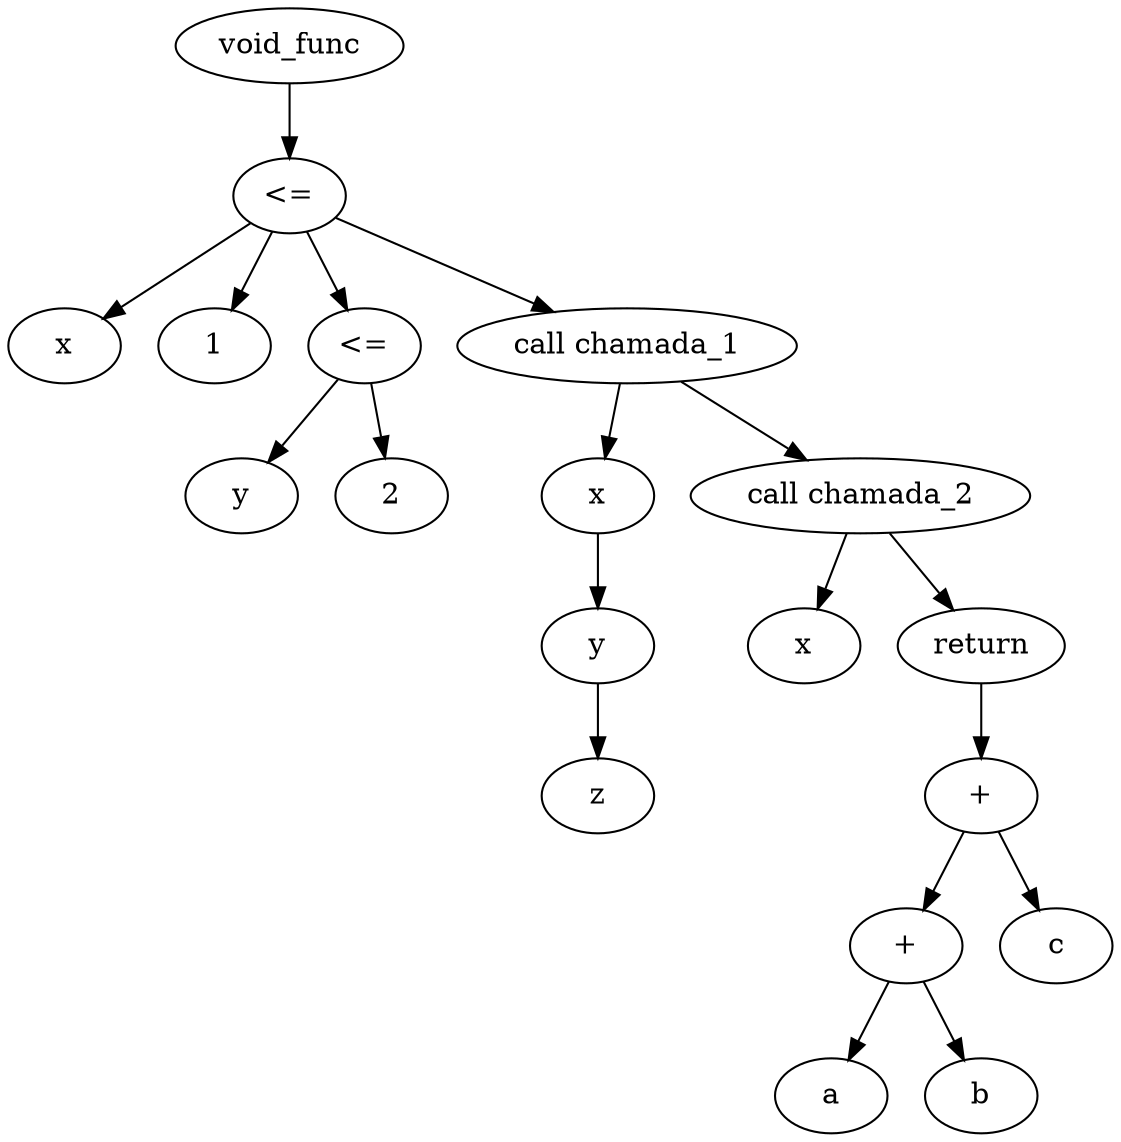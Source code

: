 # Executado assim: output2dot.sh 
# https://graphviz.org/doc/info/lang.html
digraph {
  x600000b211e0 [label="void_func"];
  x600000b211e0 -> x600000b21240
  x600000b21240 [label="<="];
  x600000b21240 -> x600000b21200
  x600000b21240 -> x600000b21220
  x600000b21240 -> x600000b212a0
  x600000b21240 -> x600000b21340
  x600000b21200 [label="x"];
  x600000b21220 [label="1"];
  x600000b212a0 [label="<="];
  x600000b212a0 -> x600000b21260
  x600000b212a0 -> x600000b21280
  x600000b21260 [label="y"];
  x600000b21280 [label="2"];
  x600000b21340 [label="call chamada_1"];
  x600000b21340 -> x600000b212e0
  x600000b21340 -> x600000b21380
  x600000b212e0 [label="x"];
  x600000b212e0 -> x600000b21300
  x600000b21300 [label="y"];
  x600000b21300 -> x600000b21320
  x600000b21320 [label="z"];
  x600000b21380 [label="call chamada_2"];
  x600000b21380 -> x600000b21360
  x600000b21380 -> x600000b21440
  x600000b21360 [label="x"];
  x600000b21440 [label="return"];
  x600000b21440 -> x600000b21420
  x600000b21420 [label="+"];
  x600000b21420 -> x600000b213e0
  x600000b21420 -> x600000b21400
  x600000b213e0 [label="+"];
  x600000b213e0 -> x600000b213a0
  x600000b213e0 -> x600000b213c0
  x600000b213a0 [label="a"];
  x600000b213c0 [label="b"];
  x600000b21400 [label="c"];
}
